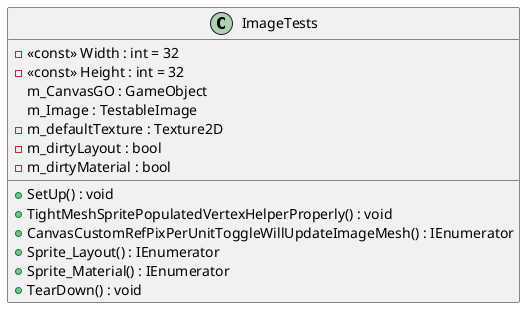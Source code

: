 @startuml
class ImageTests {
    - <<const>> Width : int = 32
    - <<const>> Height : int = 32
    m_CanvasGO : GameObject
    m_Image : TestableImage
    - m_defaultTexture : Texture2D
    - m_dirtyLayout : bool
    - m_dirtyMaterial : bool
    + SetUp() : void
    + TightMeshSpritePopulatedVertexHelperProperly() : void
    + CanvasCustomRefPixPerUnitToggleWillUpdateImageMesh() : IEnumerator
    + Sprite_Layout() : IEnumerator
    + Sprite_Material() : IEnumerator
    + TearDown() : void
}
@enduml
